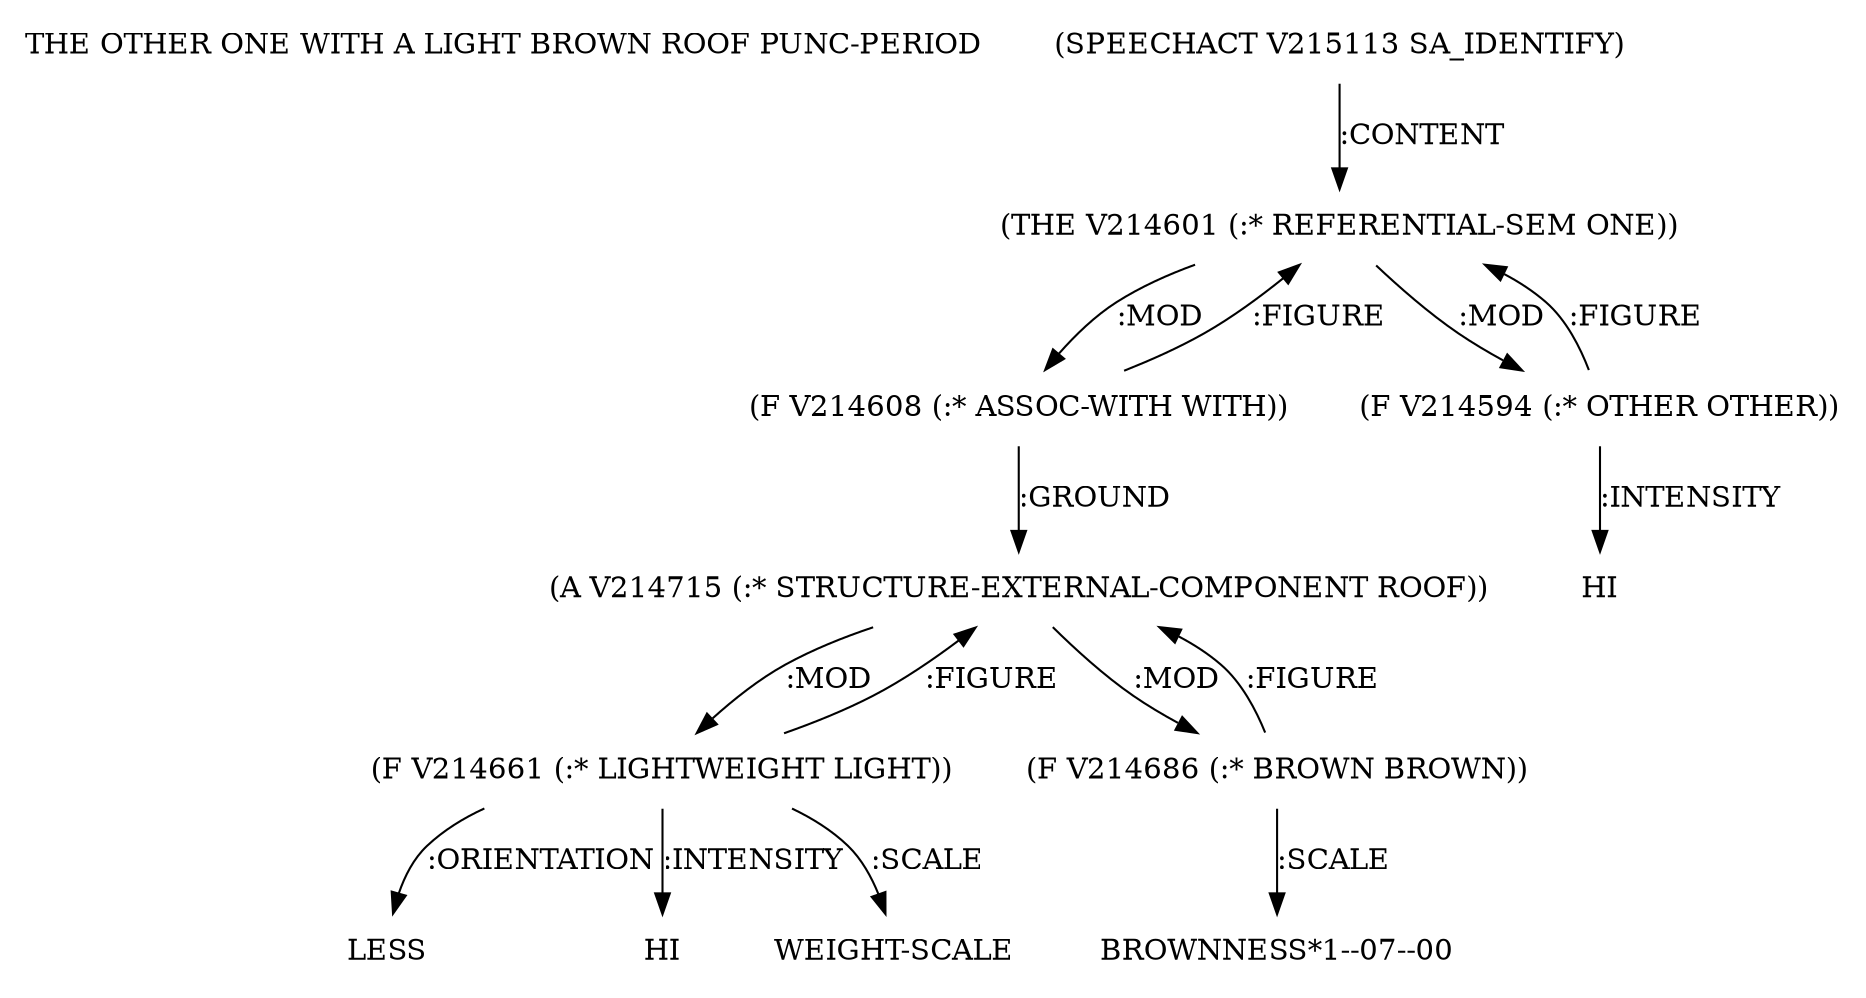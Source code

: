 digraph Terms {
  node [shape=none]
  "THE OTHER ONE WITH A LIGHT BROWN ROOF PUNC-PERIOD"
  "V215113" [label="(SPEECHACT V215113 SA_IDENTIFY)"]
  "V215113" -> "V214601" [label=":CONTENT"]
  "V214601" [label="(THE V214601 (:* REFERENTIAL-SEM ONE))"]
  "V214601" -> "V214608" [label=":MOD"]
  "V214601" -> "V214594" [label=":MOD"]
  "V214594" [label="(F V214594 (:* OTHER OTHER))"]
  "V214594" -> "NT215885" [label=":INTENSITY"]
  "NT215885" [label="HI"]
  "V214594" -> "V214601" [label=":FIGURE"]
  "V214608" [label="(F V214608 (:* ASSOC-WITH WITH))"]
  "V214608" -> "V214715" [label=":GROUND"]
  "V214608" -> "V214601" [label=":FIGURE"]
  "V214715" [label="(A V214715 (:* STRUCTURE-EXTERNAL-COMPONENT ROOF))"]
  "V214715" -> "V214661" [label=":MOD"]
  "V214715" -> "V214686" [label=":MOD"]
  "V214661" [label="(F V214661 (:* LIGHTWEIGHT LIGHT))"]
  "V214661" -> "NT215886" [label=":ORIENTATION"]
  "NT215886" [label="LESS"]
  "V214661" -> "NT215887" [label=":INTENSITY"]
  "NT215887" [label="HI"]
  "V214661" -> "V214715" [label=":FIGURE"]
  "V214661" -> "NT215888" [label=":SCALE"]
  "NT215888" [label="WEIGHT-SCALE"]
  "V214686" [label="(F V214686 (:* BROWN BROWN))"]
  "V214686" -> "V214715" [label=":FIGURE"]
  "V214686" -> "NT215889" [label=":SCALE"]
  "NT215889" [label="BROWNNESS*1--07--00"]
}
